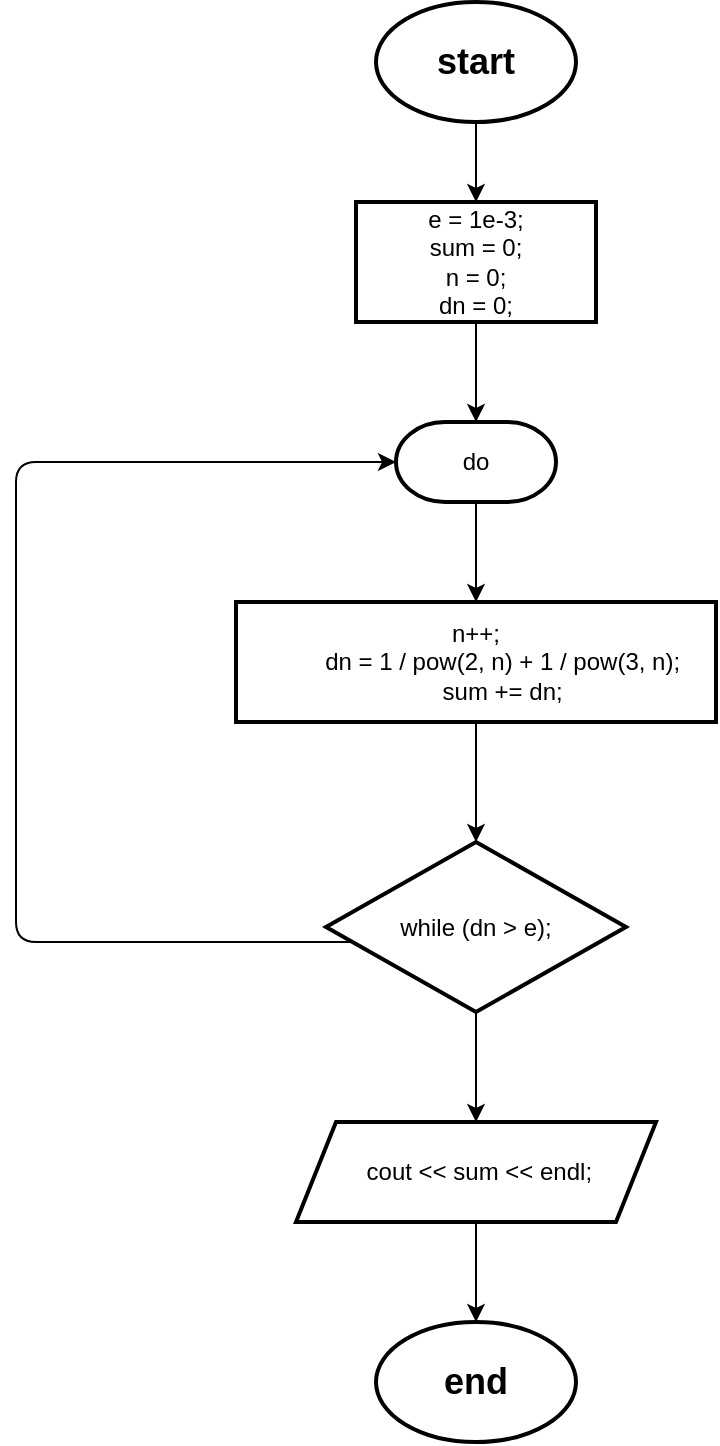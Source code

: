 <mxfile version="13.9.9" type="device"><diagram id="YdAK20OdkT4hVJpGQYJ5" name="Страница 1"><mxGraphModel dx="768" dy="482" grid="1" gridSize="10" guides="1" tooltips="1" connect="1" arrows="1" fold="1" page="1" pageScale="1" pageWidth="827" pageHeight="1169" math="0" shadow="0"><root><mxCell id="0"/><mxCell id="1" parent="0"/><mxCell id="BqVUpVSWvB6jVdVsao7s-10" value="" style="edgeStyle=segmentEdgeStyle;endArrow=classic;html=1;entryX=0;entryY=0.5;entryDx=0;entryDy=0;entryPerimeter=0;" edge="1" parent="1" target="BqVUpVSWvB6jVdVsao7s-4"><mxGeometry width="50" height="50" relative="1" as="geometry"><mxPoint x="390" y="540" as="sourcePoint"/><mxPoint x="170" y="190" as="targetPoint"/><Array as="points"><mxPoint x="170" y="540"/><mxPoint x="170" y="300"/></Array></mxGeometry></mxCell><mxCell id="BqVUpVSWvB6jVdVsao7s-5" value="" style="edgeStyle=segmentEdgeStyle;endArrow=classic;html=1;entryX=0.5;entryY=0;entryDx=0;entryDy=0;entryPerimeter=0;" edge="1" parent="1" target="BqVUpVSWvB6jVdVsao7s-4"><mxGeometry width="50" height="50" relative="1" as="geometry"><mxPoint x="450" y="220" as="sourcePoint"/><mxPoint x="400" y="270" as="targetPoint"/></mxGeometry></mxCell><mxCell id="BqVUpVSWvB6jVdVsao7s-3" value="" style="edgeStyle=orthogonalEdgeStyle;rounded=0;orthogonalLoop=1;jettySize=auto;html=1;" edge="1" parent="1" source="BqVUpVSWvB6jVdVsao7s-1" target="BqVUpVSWvB6jVdVsao7s-2"><mxGeometry relative="1" as="geometry"/></mxCell><mxCell id="BqVUpVSWvB6jVdVsao7s-1" value="&lt;h2&gt;start&lt;/h2&gt;" style="strokeWidth=2;html=1;shape=mxgraph.flowchart.start_1;whiteSpace=wrap;" vertex="1" parent="1"><mxGeometry x="350" y="70" width="100" height="60" as="geometry"/></mxCell><mxCell id="BqVUpVSWvB6jVdVsao7s-2" value="e = 1e-3;&lt;br&gt;sum = 0;&lt;br&gt;n = 0;&lt;br&gt;dn = 0;" style="whiteSpace=wrap;html=1;strokeWidth=2;" vertex="1" parent="1"><mxGeometry x="340" y="170" width="120" height="60" as="geometry"/></mxCell><mxCell id="BqVUpVSWvB6jVdVsao7s-7" value="" style="edgeStyle=orthogonalEdgeStyle;rounded=0;orthogonalLoop=1;jettySize=auto;html=1;" edge="1" parent="1" source="BqVUpVSWvB6jVdVsao7s-4" target="BqVUpVSWvB6jVdVsao7s-6"><mxGeometry relative="1" as="geometry"/></mxCell><mxCell id="BqVUpVSWvB6jVdVsao7s-4" value="do" style="strokeWidth=2;html=1;shape=mxgraph.flowchart.terminator;whiteSpace=wrap;" vertex="1" parent="1"><mxGeometry x="360" y="280" width="80" height="40" as="geometry"/></mxCell><mxCell id="BqVUpVSWvB6jVdVsao7s-9" value="" style="edgeStyle=orthogonalEdgeStyle;rounded=0;orthogonalLoop=1;jettySize=auto;html=1;" edge="1" parent="1" source="BqVUpVSWvB6jVdVsao7s-6" target="BqVUpVSWvB6jVdVsao7s-8"><mxGeometry relative="1" as="geometry"/></mxCell><mxCell id="BqVUpVSWvB6jVdVsao7s-6" value="&lt;div&gt;n++;&lt;/div&gt;&lt;div&gt;&amp;nbsp; &amp;nbsp; &amp;nbsp; &amp;nbsp; dn = 1 / pow(2, n) + 1 / pow(3, n);&lt;/div&gt;&lt;div&gt;&amp;nbsp; &amp;nbsp; &amp;nbsp; &amp;nbsp; sum += dn;&lt;/div&gt;" style="whiteSpace=wrap;html=1;strokeWidth=2;" vertex="1" parent="1"><mxGeometry x="280" y="370" width="240" height="60" as="geometry"/></mxCell><mxCell id="BqVUpVSWvB6jVdVsao7s-14" value="" style="edgeStyle=orthogonalEdgeStyle;rounded=0;orthogonalLoop=1;jettySize=auto;html=1;" edge="1" parent="1" source="BqVUpVSWvB6jVdVsao7s-8" target="BqVUpVSWvB6jVdVsao7s-13"><mxGeometry relative="1" as="geometry"/></mxCell><mxCell id="BqVUpVSWvB6jVdVsao7s-8" value="while (dn &amp;gt; e);" style="rhombus;whiteSpace=wrap;html=1;strokeWidth=2;" vertex="1" parent="1"><mxGeometry x="325" y="490" width="150" height="85" as="geometry"/></mxCell><mxCell id="BqVUpVSWvB6jVdVsao7s-16" value="" style="edgeStyle=orthogonalEdgeStyle;rounded=0;orthogonalLoop=1;jettySize=auto;html=1;entryX=0.5;entryY=0;entryDx=0;entryDy=0;entryPerimeter=0;" edge="1" parent="1" source="BqVUpVSWvB6jVdVsao7s-13" target="BqVUpVSWvB6jVdVsao7s-18"><mxGeometry relative="1" as="geometry"><mxPoint x="400" y="745" as="targetPoint"/></mxGeometry></mxCell><mxCell id="BqVUpVSWvB6jVdVsao7s-13" value="&amp;nbsp;cout &amp;lt;&amp;lt; sum &amp;lt;&amp;lt; endl;" style="shape=parallelogram;perimeter=parallelogramPerimeter;whiteSpace=wrap;html=1;fixedSize=1;strokeWidth=2;" vertex="1" parent="1"><mxGeometry x="310" y="630" width="180" height="50" as="geometry"/></mxCell><mxCell id="BqVUpVSWvB6jVdVsao7s-18" value="&lt;h2&gt;end&lt;/h2&gt;" style="strokeWidth=2;html=1;shape=mxgraph.flowchart.start_1;whiteSpace=wrap;" vertex="1" parent="1"><mxGeometry x="350" y="730" width="100" height="60" as="geometry"/></mxCell></root></mxGraphModel></diagram></mxfile>